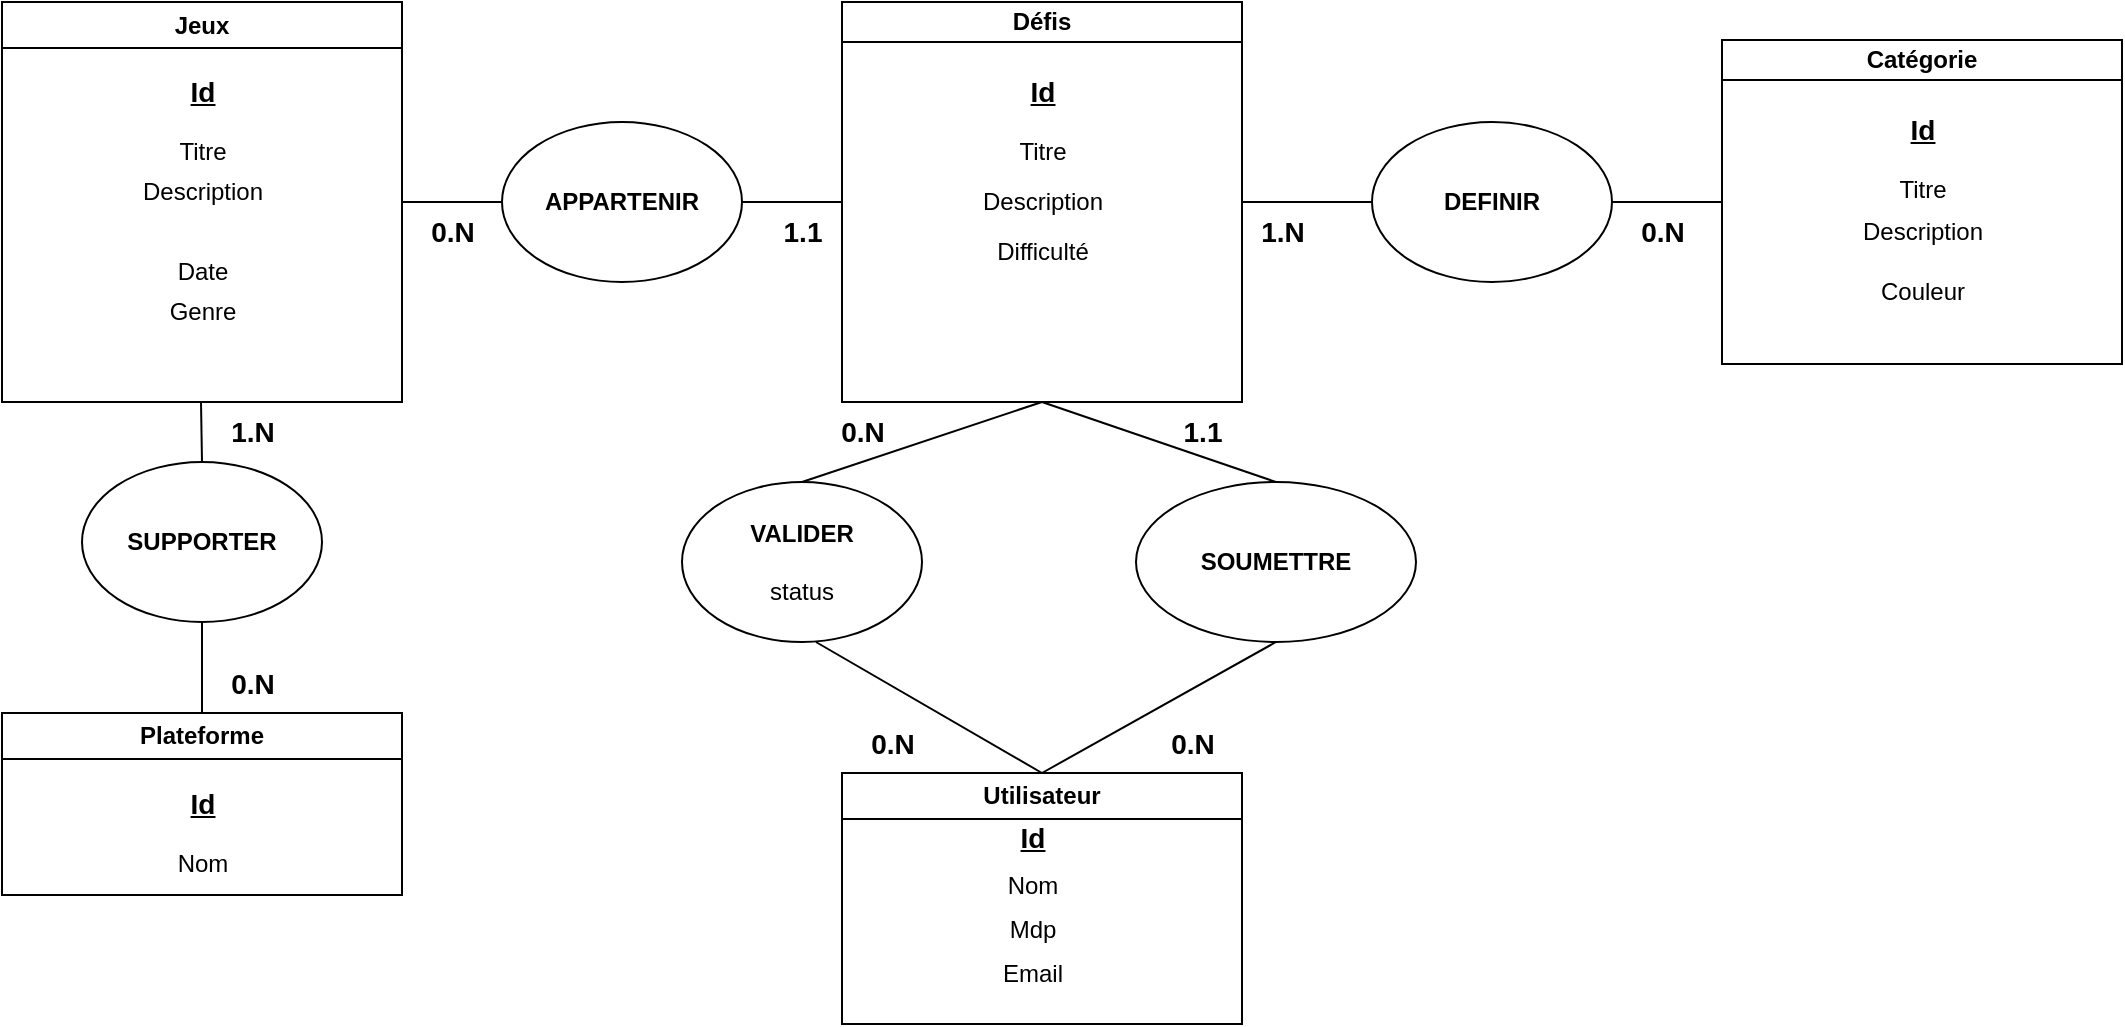 <mxfile>
    <diagram id="qECk_SN4vtlt_lUd-te4" name="Page-1">
        <mxGraphModel dx="1622" dy="699" grid="1" gridSize="10" guides="1" tooltips="1" connect="1" arrows="1" fold="1" page="1" pageScale="1" pageWidth="827" pageHeight="1169" math="0" shadow="0">
            <root>
                <mxCell id="0"/>
                <mxCell id="1" parent="0"/>
                <mxCell id="4" value="Utilisateur" style="swimlane;whiteSpace=wrap;html=1;startSize=23;" parent="1" vertex="1">
                    <mxGeometry x="540" y="485.5" width="200" height="125.5" as="geometry"/>
                </mxCell>
                <mxCell id="8" value="Nom" style="text;html=1;align=center;verticalAlign=middle;resizable=0;points=[];autosize=1;strokeColor=none;fillColor=none;" parent="4" vertex="1">
                    <mxGeometry x="70" y="41" width="50" height="30" as="geometry"/>
                </mxCell>
                <mxCell id="30" value="Email" style="text;html=1;align=center;verticalAlign=middle;resizable=0;points=[];autosize=1;strokeColor=none;fillColor=none;" parent="4" vertex="1">
                    <mxGeometry x="70" y="85.5" width="50" height="30" as="geometry"/>
                </mxCell>
                <mxCell id="33" value="&lt;font style=&quot;font-size: 14px;&quot;&gt;&lt;b&gt;&lt;u&gt;Id&lt;/u&gt;&lt;/b&gt;&lt;/font&gt;" style="text;html=1;align=center;verticalAlign=middle;resizable=0;points=[];autosize=1;strokeColor=none;fillColor=none;" parent="4" vertex="1">
                    <mxGeometry x="75" y="17.5" width="40" height="30" as="geometry"/>
                </mxCell>
                <mxCell id="5" value="Jeux" style="swimlane;whiteSpace=wrap;html=1;startSize=23;" parent="1" vertex="1">
                    <mxGeometry x="120" y="100" width="200" height="200" as="geometry"/>
                </mxCell>
                <mxCell id="11" value="&lt;font style=&quot;font-size: 14px;&quot;&gt;&lt;b&gt;&lt;u&gt;Id&lt;/u&gt;&lt;/b&gt;&lt;/font&gt;" style="text;html=1;align=center;verticalAlign=middle;resizable=0;points=[];autosize=1;strokeColor=none;fillColor=none;" parent="5" vertex="1">
                    <mxGeometry x="80" y="30" width="40" height="30" as="geometry"/>
                </mxCell>
                <mxCell id="12" value="Titre" style="text;html=1;align=center;verticalAlign=middle;resizable=0;points=[];autosize=1;strokeColor=none;fillColor=none;" parent="5" vertex="1">
                    <mxGeometry x="75" y="60" width="50" height="30" as="geometry"/>
                </mxCell>
                <mxCell id="16" value="Genre" style="text;html=1;align=center;verticalAlign=middle;resizable=0;points=[];autosize=1;strokeColor=none;fillColor=none;" parent="5" vertex="1">
                    <mxGeometry x="70" y="140" width="60" height="30" as="geometry"/>
                </mxCell>
                <mxCell id="6" value="Défis" style="swimlane;whiteSpace=wrap;html=1;startSize=20;" parent="1" vertex="1">
                    <mxGeometry x="540" y="100" width="200" height="200" as="geometry"/>
                </mxCell>
                <mxCell id="51" value="&lt;font style=&quot;font-size: 14px;&quot;&gt;&lt;b&gt;&lt;u&gt;Id&lt;/u&gt;&lt;/b&gt;&lt;/font&gt;" style="text;html=1;align=center;verticalAlign=middle;resizable=0;points=[];autosize=1;strokeColor=none;fillColor=none;" parent="6" vertex="1">
                    <mxGeometry x="80" y="30" width="40" height="30" as="geometry"/>
                </mxCell>
                <mxCell id="54" value="Difficulté" style="text;html=1;align=center;verticalAlign=middle;resizable=0;points=[];autosize=1;strokeColor=none;fillColor=none;" parent="6" vertex="1">
                    <mxGeometry x="65" y="110" width="70" height="30" as="geometry"/>
                </mxCell>
                <mxCell id="52" value="Titre" style="text;html=1;align=center;verticalAlign=middle;resizable=0;points=[];autosize=1;strokeColor=none;fillColor=none;" parent="6" vertex="1">
                    <mxGeometry x="75" y="60" width="50" height="30" as="geometry"/>
                </mxCell>
                <mxCell id="53" value="Description" style="text;html=1;align=center;verticalAlign=middle;resizable=0;points=[];autosize=1;strokeColor=none;fillColor=none;" parent="6" vertex="1">
                    <mxGeometry x="60" y="85" width="80" height="30" as="geometry"/>
                </mxCell>
                <mxCell id="14" value="Date" style="text;html=1;align=center;verticalAlign=middle;resizable=0;points=[];autosize=1;strokeColor=none;fillColor=none;" parent="1" vertex="1">
                    <mxGeometry x="195" y="220" width="50" height="30" as="geometry"/>
                </mxCell>
                <mxCell id="15" value="Description" style="text;html=1;align=center;verticalAlign=middle;resizable=0;points=[];autosize=1;strokeColor=none;fillColor=none;" parent="1" vertex="1">
                    <mxGeometry x="180" y="180" width="80" height="30" as="geometry"/>
                </mxCell>
                <mxCell id="18" value="&lt;b&gt;APPARTENIR&lt;/b&gt;" style="ellipse;whiteSpace=wrap;html=1;" parent="1" vertex="1">
                    <mxGeometry x="370" y="160" width="120" height="80" as="geometry"/>
                </mxCell>
                <mxCell id="21" value="" style="endArrow=none;html=1;exitX=1;exitY=0.5;exitDx=0;exitDy=0;entryX=0;entryY=0.5;entryDx=0;entryDy=0;" parent="1" source="5" target="18" edge="1">
                    <mxGeometry width="50" height="50" relative="1" as="geometry">
                        <mxPoint x="370" y="310" as="sourcePoint"/>
                        <mxPoint x="420" y="260" as="targetPoint"/>
                    </mxGeometry>
                </mxCell>
                <mxCell id="22" value="" style="endArrow=none;html=1;" parent="1" edge="1">
                    <mxGeometry width="50" height="50" relative="1" as="geometry">
                        <mxPoint x="490" y="200" as="sourcePoint"/>
                        <mxPoint x="540" y="200" as="targetPoint"/>
                    </mxGeometry>
                </mxCell>
                <mxCell id="23" value="&lt;b&gt;&lt;font style=&quot;font-size: 14px;&quot;&gt;0.N&lt;/font&gt;&lt;/b&gt;" style="text;html=1;align=center;verticalAlign=middle;resizable=0;points=[];autosize=1;strokeColor=none;fillColor=none;" parent="1" vertex="1">
                    <mxGeometry x="320" y="200" width="50" height="30" as="geometry"/>
                </mxCell>
                <mxCell id="24" value="&lt;font style=&quot;font-size: 14px;&quot;&gt;&lt;b&gt;1.1&lt;/b&gt;&lt;/font&gt;" style="text;html=1;align=center;verticalAlign=middle;resizable=0;points=[];autosize=1;strokeColor=none;fillColor=none;" parent="1" vertex="1">
                    <mxGeometry x="500" y="200" width="40" height="30" as="geometry"/>
                </mxCell>
                <mxCell id="25" value="&lt;b&gt;SOUMETTRE&lt;/b&gt;" style="ellipse;whiteSpace=wrap;html=1;" parent="1" vertex="1">
                    <mxGeometry x="687" y="340" width="140" height="80" as="geometry"/>
                </mxCell>
                <mxCell id="26" value="" style="endArrow=none;html=1;entryX=0.5;entryY=1;entryDx=0;entryDy=0;exitX=0.5;exitY=0;exitDx=0;exitDy=0;" parent="1" source="25" target="6" edge="1">
                    <mxGeometry width="50" height="50" relative="1" as="geometry">
                        <mxPoint x="530" y="360" as="sourcePoint"/>
                        <mxPoint x="580" y="310" as="targetPoint"/>
                    </mxGeometry>
                </mxCell>
                <mxCell id="27" value="" style="endArrow=none;html=1;entryX=0.5;entryY=1;entryDx=0;entryDy=0;exitX=0.5;exitY=0;exitDx=0;exitDy=0;" parent="1" source="4" target="25" edge="1">
                    <mxGeometry width="50" height="50" relative="1" as="geometry">
                        <mxPoint x="380" y="310" as="sourcePoint"/>
                        <mxPoint x="430" y="260" as="targetPoint"/>
                    </mxGeometry>
                </mxCell>
                <mxCell id="10" value="Mdp" style="text;html=1;align=center;verticalAlign=middle;resizable=0;points=[];autosize=1;strokeColor=none;fillColor=none;" parent="1" vertex="1">
                    <mxGeometry x="610" y="549" width="50" height="30" as="geometry"/>
                </mxCell>
                <mxCell id="37" value="&lt;b&gt;VALIDER&lt;/b&gt;&lt;div&gt;&lt;br&gt;&lt;/div&gt;&lt;div&gt;status&lt;/div&gt;" style="ellipse;whiteSpace=wrap;html=1;" parent="1" vertex="1">
                    <mxGeometry x="460" y="340" width="120" height="80" as="geometry"/>
                </mxCell>
                <mxCell id="40" value="" style="endArrow=none;html=1;entryX=0.5;entryY=1;entryDx=0;entryDy=0;exitX=0.5;exitY=0;exitDx=0;exitDy=0;" parent="1" source="37" target="6" edge="1">
                    <mxGeometry width="50" height="50" relative="1" as="geometry">
                        <mxPoint x="490" y="320" as="sourcePoint"/>
                        <mxPoint x="550" y="300" as="targetPoint"/>
                    </mxGeometry>
                </mxCell>
                <mxCell id="42" value="" style="endArrow=none;html=1;exitX=0.5;exitY=0;exitDx=0;exitDy=0;entryX=0.558;entryY=1;entryDx=0;entryDy=0;entryPerimeter=0;" parent="1" source="4" target="37" edge="1">
                    <mxGeometry width="50" height="50" relative="1" as="geometry">
                        <mxPoint x="460" y="460" as="sourcePoint"/>
                        <mxPoint x="510" y="420" as="targetPoint"/>
                    </mxGeometry>
                </mxCell>
                <mxCell id="44" value="&lt;font style=&quot;font-size: 14px;&quot;&gt;&lt;b&gt;0.N&lt;/b&gt;&lt;/font&gt;" style="text;html=1;align=center;verticalAlign=middle;resizable=0;points=[];autosize=1;strokeColor=none;fillColor=none;" parent="1" vertex="1">
                    <mxGeometry x="690" y="455.5" width="50" height="30" as="geometry"/>
                </mxCell>
                <mxCell id="45" value="&lt;font style=&quot;font-size: 14px;&quot;&gt;&lt;b&gt;0.N&lt;/b&gt;&lt;/font&gt;" style="text;html=1;align=center;verticalAlign=middle;resizable=0;points=[];autosize=1;strokeColor=none;fillColor=none;" parent="1" vertex="1">
                    <mxGeometry x="540" y="455.5" width="50" height="30" as="geometry"/>
                </mxCell>
                <mxCell id="46" value="&lt;font style=&quot;font-size: 14px;&quot;&gt;&lt;b&gt;1.1&lt;/b&gt;&lt;/font&gt;" style="text;html=1;align=center;verticalAlign=middle;resizable=0;points=[];autosize=1;strokeColor=none;fillColor=none;" parent="1" vertex="1">
                    <mxGeometry x="700" y="300" width="40" height="30" as="geometry"/>
                </mxCell>
                <mxCell id="50" value="&lt;span style=&quot;font-size: 14px;&quot;&gt;&lt;b&gt;0.N&lt;/b&gt;&lt;/span&gt;" style="text;html=1;align=center;verticalAlign=middle;resizable=0;points=[];autosize=1;strokeColor=none;fillColor=none;" parent="1" vertex="1">
                    <mxGeometry x="525" y="300" width="50" height="30" as="geometry"/>
                </mxCell>
                <mxCell id="56" value="Catégorie" style="swimlane;whiteSpace=wrap;html=1;startSize=20;" parent="1" vertex="1">
                    <mxGeometry x="980" y="119" width="200" height="162" as="geometry"/>
                </mxCell>
                <mxCell id="57" value="&lt;font style=&quot;font-size: 14px;&quot;&gt;&lt;b&gt;&lt;u&gt;Id&lt;/u&gt;&lt;/b&gt;&lt;/font&gt;" style="text;html=1;align=center;verticalAlign=middle;resizable=0;points=[];autosize=1;strokeColor=none;fillColor=none;" parent="56" vertex="1">
                    <mxGeometry x="80" y="30" width="40" height="30" as="geometry"/>
                </mxCell>
                <mxCell id="59" value="Titre" style="text;html=1;align=center;verticalAlign=middle;resizable=0;points=[];autosize=1;strokeColor=none;fillColor=none;" parent="56" vertex="1">
                    <mxGeometry x="75" y="60" width="50" height="30" as="geometry"/>
                </mxCell>
                <mxCell id="64" value="Couleur" style="text;html=1;align=center;verticalAlign=middle;resizable=0;points=[];autosize=1;strokeColor=none;fillColor=none;" parent="56" vertex="1">
                    <mxGeometry x="65" y="111" width="70" height="30" as="geometry"/>
                </mxCell>
                <mxCell id="63" value="Description" style="text;html=1;align=center;verticalAlign=middle;resizable=0;points=[];autosize=1;strokeColor=none;fillColor=none;" parent="56" vertex="1">
                    <mxGeometry x="60" y="81" width="80" height="30" as="geometry"/>
                </mxCell>
                <mxCell id="65" value="&lt;b&gt;DEFINIR&lt;/b&gt;" style="ellipse;whiteSpace=wrap;html=1;" parent="1" vertex="1">
                    <mxGeometry x="805" y="160" width="120" height="80" as="geometry"/>
                </mxCell>
                <mxCell id="66" value="" style="endArrow=none;html=1;exitX=1;exitY=0.5;exitDx=0;exitDy=0;entryX=0;entryY=0.5;entryDx=0;entryDy=0;" parent="1" source="6" target="65" edge="1">
                    <mxGeometry width="50" height="50" relative="1" as="geometry">
                        <mxPoint x="755" y="195" as="sourcePoint"/>
                        <mxPoint x="855" y="255" as="targetPoint"/>
                    </mxGeometry>
                </mxCell>
                <mxCell id="67" value="" style="endArrow=none;html=1;exitX=1;exitY=0.5;exitDx=0;exitDy=0;entryX=0;entryY=0.5;entryDx=0;entryDy=0;" parent="1" source="65" target="56" edge="1">
                    <mxGeometry width="50" height="50" relative="1" as="geometry">
                        <mxPoint x="925" y="195" as="sourcePoint"/>
                        <mxPoint x="980" y="200" as="targetPoint"/>
                    </mxGeometry>
                </mxCell>
                <mxCell id="68" value="&lt;b&gt;&lt;font style=&quot;font-size: 14px;&quot;&gt;0.N&lt;/font&gt;&lt;/b&gt;" style="text;html=1;align=center;verticalAlign=middle;resizable=0;points=[];autosize=1;strokeColor=none;fillColor=none;" parent="1" vertex="1">
                    <mxGeometry x="925" y="200" width="50" height="30" as="geometry"/>
                </mxCell>
                <mxCell id="69" value="&lt;font style=&quot;font-size: 14px;&quot;&gt;&lt;b&gt;1.N&lt;/b&gt;&lt;/font&gt;" style="text;html=1;align=center;verticalAlign=middle;resizable=0;points=[];autosize=1;strokeColor=none;fillColor=none;" parent="1" vertex="1">
                    <mxGeometry x="735" y="200" width="50" height="30" as="geometry"/>
                </mxCell>
                <mxCell id="70" value="Plateforme" style="swimlane;whiteSpace=wrap;html=1;startSize=23;" vertex="1" parent="1">
                    <mxGeometry x="120" y="455.5" width="200" height="91" as="geometry"/>
                </mxCell>
                <mxCell id="71" value="&lt;font style=&quot;font-size: 14px;&quot;&gt;&lt;b&gt;&lt;u&gt;Id&lt;/u&gt;&lt;/b&gt;&lt;/font&gt;" style="text;html=1;align=center;verticalAlign=middle;resizable=0;points=[];autosize=1;strokeColor=none;fillColor=none;" vertex="1" parent="70">
                    <mxGeometry x="80" y="30" width="40" height="30" as="geometry"/>
                </mxCell>
                <mxCell id="72" value="Nom" style="text;html=1;align=center;verticalAlign=middle;resizable=0;points=[];autosize=1;strokeColor=none;fillColor=none;" vertex="1" parent="70">
                    <mxGeometry x="75" y="60" width="50" height="30" as="geometry"/>
                </mxCell>
                <mxCell id="74" value="" style="endArrow=none;html=1;entryX=0.5;entryY=1;entryDx=0;entryDy=0;exitX=0.5;exitY=0;exitDx=0;exitDy=0;" edge="1" parent="1" source="75">
                    <mxGeometry width="50" height="50" relative="1" as="geometry">
                        <mxPoint x="219.5" y="455.5" as="sourcePoint"/>
                        <mxPoint x="219.5" y="300" as="targetPoint"/>
                    </mxGeometry>
                </mxCell>
                <mxCell id="75" value="&lt;b&gt;SUPPORTER&lt;/b&gt;" style="ellipse;whiteSpace=wrap;html=1;" vertex="1" parent="1">
                    <mxGeometry x="160" y="330" width="120" height="80" as="geometry"/>
                </mxCell>
                <mxCell id="77" value="" style="endArrow=none;html=1;exitX=0.5;exitY=1;exitDx=0;exitDy=0;entryX=0.5;entryY=0;entryDx=0;entryDy=0;" edge="1" parent="1" source="75" target="70">
                    <mxGeometry width="50" height="50" relative="1" as="geometry">
                        <mxPoint x="230" y="340" as="sourcePoint"/>
                        <mxPoint x="310" y="330" as="targetPoint"/>
                    </mxGeometry>
                </mxCell>
                <mxCell id="78" value="&lt;b&gt;&lt;font style=&quot;font-size: 14px;&quot;&gt;0.N&lt;/font&gt;&lt;/b&gt;" style="text;html=1;align=center;verticalAlign=middle;resizable=0;points=[];autosize=1;strokeColor=none;fillColor=none;" vertex="1" parent="1">
                    <mxGeometry x="220" y="425.5" width="50" height="30" as="geometry"/>
                </mxCell>
                <mxCell id="79" value="&lt;b&gt;&lt;font style=&quot;font-size: 14px;&quot;&gt;1.N&lt;/font&gt;&lt;/b&gt;" style="text;html=1;align=center;verticalAlign=middle;resizable=0;points=[];autosize=1;strokeColor=none;fillColor=none;" vertex="1" parent="1">
                    <mxGeometry x="220" y="300" width="50" height="30" as="geometry"/>
                </mxCell>
            </root>
        </mxGraphModel>
    </diagram>
    <diagram id="TujHtKNJuiRnYG1scMk-" name="Page-1">
        <mxGraphModel grid="1" page="1" gridSize="10" guides="1" tooltips="1" connect="1" arrows="1" fold="1" pageScale="1" pageWidth="827" pageHeight="1169" math="0" shadow="0">
            <root>
                <mxCell id="0"/>
                <mxCell id="1" parent="0"/>
                <mxCell id="2" value="" style="whiteSpace=wrap;html=1;aspect=fixed;" parent="1" vertex="1">
                    <mxGeometry x="370" y="480" width="80" height="80" as="geometry"/>
                </mxCell>
                <mxCell id="3" value="" style="whiteSpace=wrap;html=1;aspect=fixed;" vertex="1" parent="1">
                    <mxGeometry x="370" y="620" width="80" height="80" as="geometry"/>
                </mxCell>
                <mxCell id="4" value="" style="ellipse;whiteSpace=wrap;html=1;aspect=fixed;" vertex="1" parent="1">
                    <mxGeometry x="360" y="240" width="90" height="90" as="geometry"/>
                </mxCell>
            </root>
        </mxGraphModel>
    </diagram>
</mxfile>